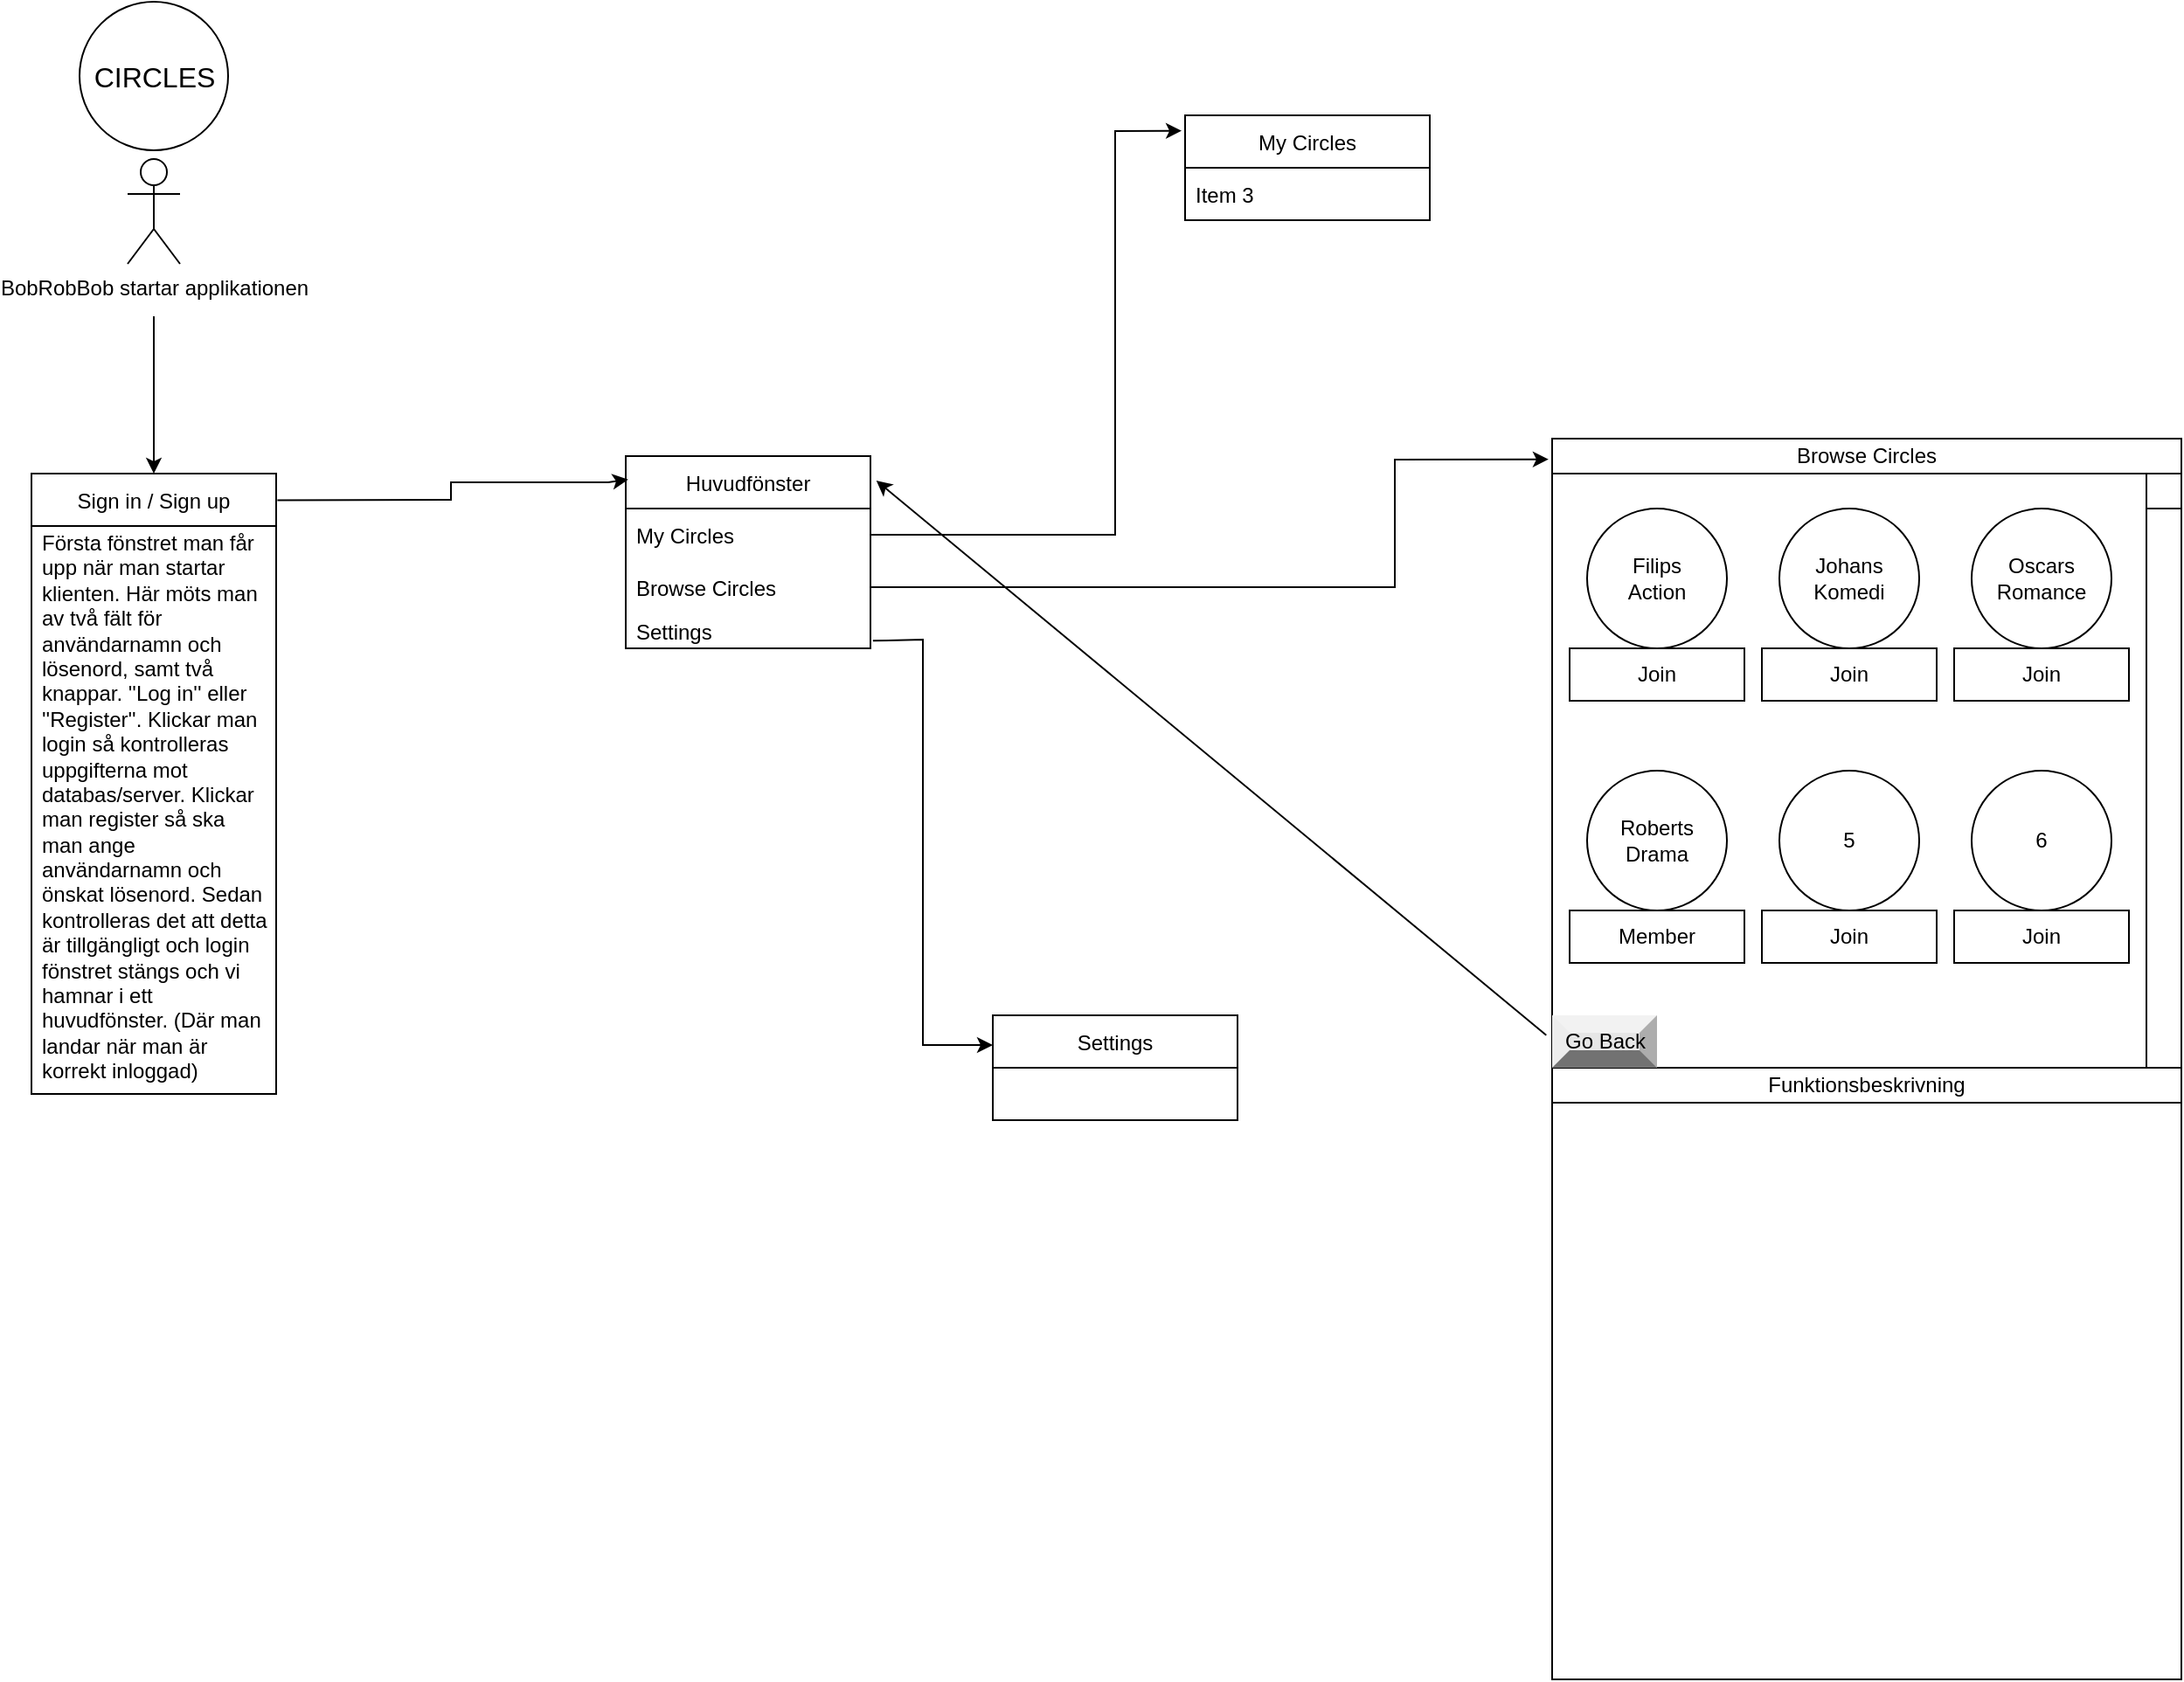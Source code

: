 <mxfile version="16.5.2" type="github">
  <diagram id="p2HajZ41j6ZCVXQFpqO8" name="Page-1">
    <mxGraphModel dx="942" dy="642" grid="1" gridSize="10" guides="1" tooltips="1" connect="1" arrows="1" fold="1" page="1" pageScale="1" pageWidth="1600" pageHeight="1200" math="0" shadow="0">
      <root>
        <mxCell id="0" />
        <mxCell id="1" parent="0" />
        <mxCell id="-XOdeHyJX4b31aOvF6B2-1" value="CIRCLES" style="ellipse;whiteSpace=wrap;html=1;aspect=fixed;rounded=0;fontSize=16;strokeColor=#000000;fillColor=#FFFFFF;" vertex="1" parent="1">
          <mxGeometry x="117.5" y="180" width="85" height="85" as="geometry" />
        </mxCell>
        <mxCell id="-XOdeHyJX4b31aOvF6B2-8" value="Sign in / Sign up" style="swimlane;fontStyle=0;childLayout=stackLayout;horizontal=1;startSize=30;horizontalStack=0;resizeParent=1;resizeParentMax=0;resizeLast=0;collapsible=1;marginBottom=0;" vertex="1" parent="1">
          <mxGeometry x="90" y="450" width="140" height="355" as="geometry" />
        </mxCell>
        <mxCell id="-XOdeHyJX4b31aOvF6B2-9" value="Första fönstret man får upp när man startar klienten. Här möts man av två fält för användarnamn och lösenord, samt två knappar. &#39;&#39;Log in&#39;&#39; eller &#39;&#39;Register&#39;&#39;. Klickar man login så kontrolleras uppgifterna mot databas/server. Klickar man register så ska man ange användarnamn och önskat lösenord. Sedan kontrolleras det att detta är tillgängligt och login fönstret stängs och vi hamnar i ett huvudfönster. (Där man landar när man är korrekt inloggad)&#xa;" style="text;strokeColor=none;fillColor=none;align=left;verticalAlign=middle;spacingLeft=4;spacingRight=4;overflow=hidden;points=[[0,0.5],[1,0.5]];portConstraint=eastwest;rotatable=0;whiteSpace=wrap;" vertex="1" parent="-XOdeHyJX4b31aOvF6B2-8">
          <mxGeometry y="30" width="140" height="325" as="geometry" />
        </mxCell>
        <mxCell id="-XOdeHyJX4b31aOvF6B2-22" value="Huvudfönster" style="swimlane;fontStyle=0;childLayout=stackLayout;horizontal=1;startSize=30;horizontalStack=0;resizeParent=1;resizeParentMax=0;resizeLast=0;collapsible=1;marginBottom=0;" vertex="1" parent="1">
          <mxGeometry x="430" y="440" width="140" height="110" as="geometry" />
        </mxCell>
        <mxCell id="-XOdeHyJX4b31aOvF6B2-23" value="My Circles" style="text;strokeColor=none;fillColor=none;align=left;verticalAlign=middle;spacingLeft=4;spacingRight=4;overflow=hidden;points=[[0,0.5],[1,0.5]];portConstraint=eastwest;rotatable=0;" vertex="1" parent="-XOdeHyJX4b31aOvF6B2-22">
          <mxGeometry y="30" width="140" height="30" as="geometry" />
        </mxCell>
        <mxCell id="-XOdeHyJX4b31aOvF6B2-24" value="Browse Circles" style="text;strokeColor=none;fillColor=none;align=left;verticalAlign=middle;spacingLeft=4;spacingRight=4;overflow=hidden;points=[[0,0.5],[1,0.5]];portConstraint=eastwest;rotatable=0;" vertex="1" parent="-XOdeHyJX4b31aOvF6B2-22">
          <mxGeometry y="60" width="140" height="30" as="geometry" />
        </mxCell>
        <mxCell id="-XOdeHyJX4b31aOvF6B2-25" value="Settings " style="text;strokeColor=none;fillColor=none;align=left;verticalAlign=middle;spacingLeft=4;spacingRight=4;overflow=hidden;points=[[0,0.5],[1,0.5]];portConstraint=eastwest;rotatable=0;" vertex="1" parent="-XOdeHyJX4b31aOvF6B2-22">
          <mxGeometry y="90" width="140" height="20" as="geometry" />
        </mxCell>
        <mxCell id="-XOdeHyJX4b31aOvF6B2-26" value="" style="endArrow=classic;html=1;rounded=0;exitX=1.005;exitY=0.043;exitDx=0;exitDy=0;exitPerimeter=0;entryX=0.01;entryY=0.122;entryDx=0;entryDy=0;entryPerimeter=0;" edge="1" parent="1" source="-XOdeHyJX4b31aOvF6B2-8" target="-XOdeHyJX4b31aOvF6B2-22">
          <mxGeometry width="50" height="50" relative="1" as="geometry">
            <mxPoint x="470" y="530" as="sourcePoint" />
            <mxPoint x="520" y="480" as="targetPoint" />
            <Array as="points">
              <mxPoint x="330" y="465" />
              <mxPoint x="330" y="455" />
              <mxPoint x="380" y="455" />
              <mxPoint x="420" y="455" />
            </Array>
          </mxGeometry>
        </mxCell>
        <mxCell id="xkWNYUJY-CJNG6x_o0mZ-2" value="Browse Circles" style="rounded=0;whiteSpace=wrap;html=1;" vertex="1" parent="1">
          <mxGeometry x="960" y="430" width="360" height="20" as="geometry" />
        </mxCell>
        <mxCell id="-XOdeHyJX4b31aOvF6B2-27" value="My Circles" style="swimlane;fontStyle=0;childLayout=stackLayout;horizontal=1;startSize=30;horizontalStack=0;resizeParent=1;resizeParentMax=0;resizeLast=0;collapsible=1;marginBottom=0;" vertex="1" parent="1">
          <mxGeometry x="750" y="245" width="140" height="60" as="geometry" />
        </mxCell>
        <mxCell id="-XOdeHyJX4b31aOvF6B2-30" value="Item 3" style="text;strokeColor=none;fillColor=none;align=left;verticalAlign=middle;spacingLeft=4;spacingRight=4;overflow=hidden;points=[[0,0.5],[1,0.5]];portConstraint=eastwest;rotatable=0;" vertex="1" parent="-XOdeHyJX4b31aOvF6B2-27">
          <mxGeometry y="30" width="140" height="30" as="geometry" />
        </mxCell>
        <mxCell id="xkWNYUJY-CJNG6x_o0mZ-3" value="" style="whiteSpace=wrap;html=1;aspect=fixed;" vertex="1" parent="1">
          <mxGeometry x="960" y="450" width="340" height="340" as="geometry" />
        </mxCell>
        <mxCell id="-XOdeHyJX4b31aOvF6B2-31" value="" style="endArrow=classic;html=1;rounded=0;entryX=-0.014;entryY=0.147;entryDx=0;entryDy=0;entryPerimeter=0;exitX=1;exitY=0.5;exitDx=0;exitDy=0;" edge="1" parent="1" source="-XOdeHyJX4b31aOvF6B2-23" target="-XOdeHyJX4b31aOvF6B2-27">
          <mxGeometry width="50" height="50" relative="1" as="geometry">
            <mxPoint x="470" y="570" as="sourcePoint" />
            <mxPoint x="520" y="520" as="targetPoint" />
            <Array as="points">
              <mxPoint x="710" y="485" />
              <mxPoint x="710" y="254" />
            </Array>
          </mxGeometry>
        </mxCell>
        <mxCell id="xkWNYUJY-CJNG6x_o0mZ-4" value="Filips&lt;br&gt;Action" style="ellipse;whiteSpace=wrap;html=1;aspect=fixed;" vertex="1" parent="1">
          <mxGeometry x="980" y="470" width="80" height="80" as="geometry" />
        </mxCell>
        <mxCell id="xkWNYUJY-CJNG6x_o0mZ-5" value="Johans&lt;br&gt;Komedi" style="ellipse;whiteSpace=wrap;html=1;aspect=fixed;" vertex="1" parent="1">
          <mxGeometry x="1090" y="470" width="80" height="80" as="geometry" />
        </mxCell>
        <mxCell id="xkWNYUJY-CJNG6x_o0mZ-6" value="Oscars&lt;br&gt;Romance" style="ellipse;whiteSpace=wrap;html=1;aspect=fixed;" vertex="1" parent="1">
          <mxGeometry x="1200" y="470" width="80" height="80" as="geometry" />
        </mxCell>
        <mxCell id="xkWNYUJY-CJNG6x_o0mZ-7" value="Roberts&lt;br&gt;Drama" style="ellipse;whiteSpace=wrap;html=1;aspect=fixed;" vertex="1" parent="1">
          <mxGeometry x="980" y="620" width="80" height="80" as="geometry" />
        </mxCell>
        <mxCell id="xkWNYUJY-CJNG6x_o0mZ-8" value="5" style="ellipse;whiteSpace=wrap;html=1;aspect=fixed;" vertex="1" parent="1">
          <mxGeometry x="1090" y="620" width="80" height="80" as="geometry" />
        </mxCell>
        <mxCell id="xkWNYUJY-CJNG6x_o0mZ-9" value="6" style="ellipse;whiteSpace=wrap;html=1;aspect=fixed;" vertex="1" parent="1">
          <mxGeometry x="1200" y="620" width="80" height="80" as="geometry" />
        </mxCell>
        <mxCell id="xkWNYUJY-CJNG6x_o0mZ-10" value="Join" style="rounded=0;whiteSpace=wrap;html=1;" vertex="1" parent="1">
          <mxGeometry x="970" y="550" width="100" height="30" as="geometry" />
        </mxCell>
        <mxCell id="xkWNYUJY-CJNG6x_o0mZ-11" value="Join" style="rounded=0;whiteSpace=wrap;html=1;" vertex="1" parent="1">
          <mxGeometry x="1080" y="550" width="100" height="30" as="geometry" />
        </mxCell>
        <mxCell id="xkWNYUJY-CJNG6x_o0mZ-12" value="Join" style="rounded=0;whiteSpace=wrap;html=1;" vertex="1" parent="1">
          <mxGeometry x="1190" y="550" width="100" height="30" as="geometry" />
        </mxCell>
        <mxCell id="xkWNYUJY-CJNG6x_o0mZ-13" value="Member" style="rounded=0;whiteSpace=wrap;html=1;" vertex="1" parent="1">
          <mxGeometry x="970" y="700" width="100" height="30" as="geometry" />
        </mxCell>
        <mxCell id="xkWNYUJY-CJNG6x_o0mZ-14" value="Join" style="rounded=0;whiteSpace=wrap;html=1;" vertex="1" parent="1">
          <mxGeometry x="1080" y="700" width="100" height="30" as="geometry" />
        </mxCell>
        <mxCell id="xkWNYUJY-CJNG6x_o0mZ-15" value="Join" style="rounded=0;whiteSpace=wrap;html=1;" vertex="1" parent="1">
          <mxGeometry x="1190" y="700" width="100" height="30" as="geometry" />
        </mxCell>
        <mxCell id="xkWNYUJY-CJNG6x_o0mZ-16" value="" style="rounded=0;whiteSpace=wrap;html=1;rotation=90;" vertex="1" parent="1">
          <mxGeometry x="1140" y="610" width="340" height="20" as="geometry" />
        </mxCell>
        <mxCell id="xkWNYUJY-CJNG6x_o0mZ-17" value="" style="rounded=0;whiteSpace=wrap;html=1;" vertex="1" parent="1">
          <mxGeometry x="960" y="810" width="360" height="330" as="geometry" />
        </mxCell>
        <mxCell id="xkWNYUJY-CJNG6x_o0mZ-18" value="&lt;span&gt;Funktionsbeskrivning&lt;/span&gt;" style="rounded=0;whiteSpace=wrap;html=1;" vertex="1" parent="1">
          <mxGeometry x="960" y="790" width="360" height="20" as="geometry" />
        </mxCell>
        <mxCell id="-XOdeHyJX4b31aOvF6B2-32" value="" style="endArrow=classic;html=1;rounded=0;exitX=1;exitY=0.5;exitDx=0;exitDy=0;entryX=-0.006;entryY=-0.024;entryDx=0;entryDy=0;entryPerimeter=0;" edge="1" parent="1" source="-XOdeHyJX4b31aOvF6B2-24" target="xkWNYUJY-CJNG6x_o0mZ-3">
          <mxGeometry width="50" height="50" relative="1" as="geometry">
            <mxPoint x="910" y="610" as="sourcePoint" />
            <mxPoint x="960" y="560" as="targetPoint" />
            <Array as="points">
              <mxPoint x="870" y="515" />
              <mxPoint x="870" y="442" />
            </Array>
          </mxGeometry>
        </mxCell>
        <mxCell id="xkWNYUJY-CJNG6x_o0mZ-19" value="" style="rounded=0;whiteSpace=wrap;html=1;" vertex="1" parent="1">
          <mxGeometry x="1300" y="450" width="20" height="20" as="geometry" />
        </mxCell>
        <mxCell id="-XOdeHyJX4b31aOvF6B2-33" value="BobRobBob startar applikationen" style="shape=umlActor;verticalLabelPosition=bottom;verticalAlign=top;html=1;outlineConnect=0;" vertex="1" parent="1">
          <mxGeometry x="145" y="270" width="30" height="60" as="geometry" />
        </mxCell>
        <mxCell id="-XOdeHyJX4b31aOvF6B2-34" value="" style="endArrow=classic;html=1;rounded=0;entryX=0.5;entryY=0;entryDx=0;entryDy=0;" edge="1" parent="1" target="-XOdeHyJX4b31aOvF6B2-8">
          <mxGeometry width="50" height="50" relative="1" as="geometry">
            <mxPoint x="160" y="360" as="sourcePoint" />
            <mxPoint x="410" y="350" as="targetPoint" />
          </mxGeometry>
        </mxCell>
        <mxCell id="-XOdeHyJX4b31aOvF6B2-35" value="Go Back" style="labelPosition=center;verticalLabelPosition=middle;align=center;html=1;shape=mxgraph.basic.shaded_button;dx=10;fillColor=#E6E6E6;strokeColor=none;" vertex="1" parent="1">
          <mxGeometry x="960" y="760" width="60" height="30" as="geometry" />
        </mxCell>
        <mxCell id="gihYF0l77A3G0Wvorfxp-9" value="Settings" style="swimlane;fontStyle=0;childLayout=stackLayout;horizontal=1;startSize=30;horizontalStack=0;resizeParent=1;resizeParentMax=0;resizeLast=0;collapsible=1;marginBottom=0;" vertex="1" parent="1">
          <mxGeometry x="640" y="760" width="140" height="60" as="geometry" />
        </mxCell>
        <mxCell id="-XOdeHyJX4b31aOvF6B2-36" value="" style="endArrow=classic;html=1;rounded=0;exitX=-0.056;exitY=0.378;exitDx=0;exitDy=0;exitPerimeter=0;entryX=1.024;entryY=0.127;entryDx=0;entryDy=0;entryPerimeter=0;" edge="1" parent="1" source="-XOdeHyJX4b31aOvF6B2-35" target="-XOdeHyJX4b31aOvF6B2-22">
          <mxGeometry width="50" height="50" relative="1" as="geometry">
            <mxPoint x="820" y="710" as="sourcePoint" />
            <mxPoint x="650" y="550" as="targetPoint" />
          </mxGeometry>
        </mxCell>
        <mxCell id="gihYF0l77A3G0Wvorfxp-13" value="" style="endArrow=classic;html=1;rounded=0;exitX=1.01;exitY=0.783;exitDx=0;exitDy=0;exitPerimeter=0;" edge="1" parent="1" source="-XOdeHyJX4b31aOvF6B2-25">
          <mxGeometry width="50" height="50" relative="1" as="geometry">
            <mxPoint x="610" y="590" as="sourcePoint" />
            <mxPoint x="640" y="777" as="targetPoint" />
            <Array as="points">
              <mxPoint x="600" y="545" />
              <mxPoint x="600" y="777" />
            </Array>
          </mxGeometry>
        </mxCell>
      </root>
    </mxGraphModel>
  </diagram>
</mxfile>
